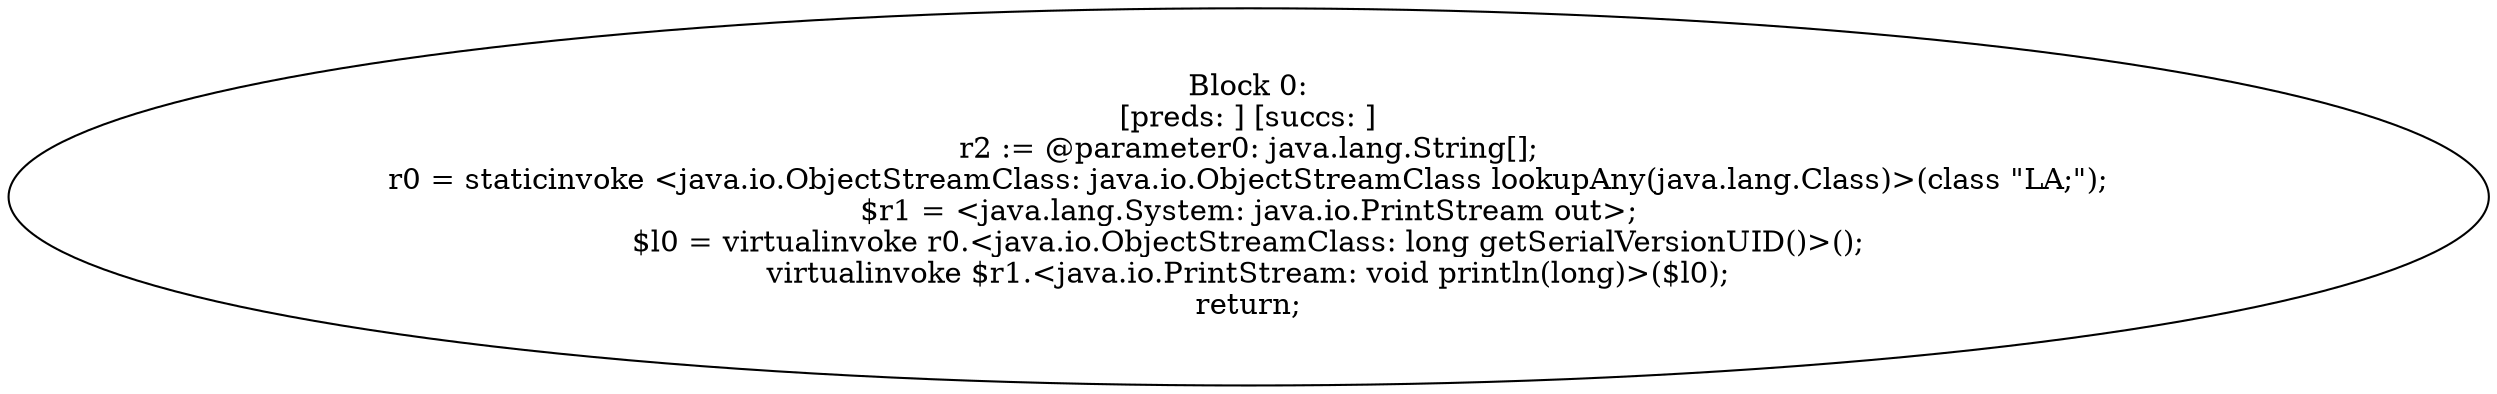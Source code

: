 digraph "unitGraph" {
    "Block 0:
[preds: ] [succs: ]
r2 := @parameter0: java.lang.String[];
r0 = staticinvoke <java.io.ObjectStreamClass: java.io.ObjectStreamClass lookupAny(java.lang.Class)>(class \"LA;\");
$r1 = <java.lang.System: java.io.PrintStream out>;
$l0 = virtualinvoke r0.<java.io.ObjectStreamClass: long getSerialVersionUID()>();
virtualinvoke $r1.<java.io.PrintStream: void println(long)>($l0);
return;
"
}

